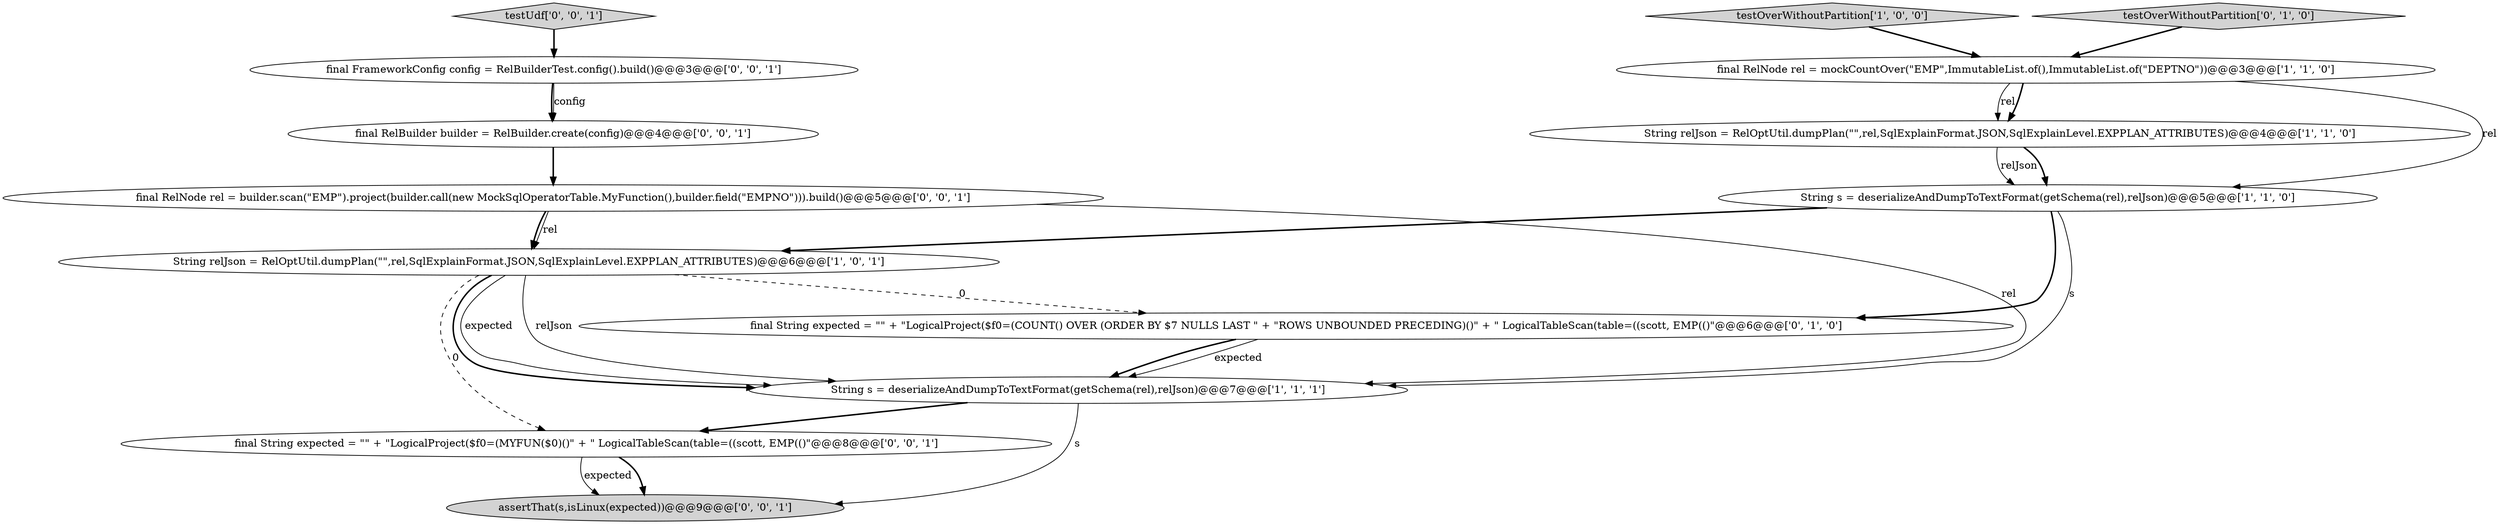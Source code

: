 digraph {
5 [style = filled, label = "String relJson = RelOptUtil.dumpPlan(\"\",rel,SqlExplainFormat.JSON,SqlExplainLevel.EXPPLAN_ATTRIBUTES)@@@4@@@['1', '1', '0']", fillcolor = white, shape = ellipse image = "AAA0AAABBB1BBB"];
12 [style = filled, label = "assertThat(s,isLinux(expected))@@@9@@@['0', '0', '1']", fillcolor = lightgray, shape = ellipse image = "AAA0AAABBB3BBB"];
9 [style = filled, label = "final RelBuilder builder = RelBuilder.create(config)@@@4@@@['0', '0', '1']", fillcolor = white, shape = ellipse image = "AAA0AAABBB3BBB"];
8 [style = filled, label = "final FrameworkConfig config = RelBuilderTest.config().build()@@@3@@@['0', '0', '1']", fillcolor = white, shape = ellipse image = "AAA0AAABBB3BBB"];
13 [style = filled, label = "final RelNode rel = builder.scan(\"EMP\").project(builder.call(new MockSqlOperatorTable.MyFunction(),builder.field(\"EMPNO\"))).build()@@@5@@@['0', '0', '1']", fillcolor = white, shape = ellipse image = "AAA0AAABBB3BBB"];
11 [style = filled, label = "final String expected = \"\" + \"LogicalProject($f0=(MYFUN($0)()\" + \" LogicalTableScan(table=((scott, EMP(()\"@@@8@@@['0', '0', '1']", fillcolor = white, shape = ellipse image = "AAA0AAABBB3BBB"];
6 [style = filled, label = "final String expected = \"\" + \"LogicalProject($f0=(COUNT() OVER (ORDER BY $7 NULLS LAST \" + \"ROWS UNBOUNDED PRECEDING)()\" + \" LogicalTableScan(table=((scott, EMP(()\"@@@6@@@['0', '1', '0']", fillcolor = white, shape = ellipse image = "AAA1AAABBB2BBB"];
10 [style = filled, label = "testUdf['0', '0', '1']", fillcolor = lightgray, shape = diamond image = "AAA0AAABBB3BBB"];
1 [style = filled, label = "final RelNode rel = mockCountOver(\"EMP\",ImmutableList.of(),ImmutableList.of(\"DEPTNO\"))@@@3@@@['1', '1', '0']", fillcolor = white, shape = ellipse image = "AAA0AAABBB1BBB"];
2 [style = filled, label = "String s = deserializeAndDumpToTextFormat(getSchema(rel),relJson)@@@7@@@['1', '1', '1']", fillcolor = white, shape = ellipse image = "AAA0AAABBB1BBB"];
7 [style = filled, label = "testOverWithoutPartition['0', '1', '0']", fillcolor = lightgray, shape = diamond image = "AAA0AAABBB2BBB"];
0 [style = filled, label = "String relJson = RelOptUtil.dumpPlan(\"\",rel,SqlExplainFormat.JSON,SqlExplainLevel.EXPPLAN_ATTRIBUTES)@@@6@@@['1', '0', '1']", fillcolor = white, shape = ellipse image = "AAA0AAABBB1BBB"];
4 [style = filled, label = "testOverWithoutPartition['1', '0', '0']", fillcolor = lightgray, shape = diamond image = "AAA0AAABBB1BBB"];
3 [style = filled, label = "String s = deserializeAndDumpToTextFormat(getSchema(rel),relJson)@@@5@@@['1', '1', '0']", fillcolor = white, shape = ellipse image = "AAA0AAABBB1BBB"];
0->2 [style = solid, label="expected"];
3->2 [style = solid, label="s"];
8->9 [style = bold, label=""];
11->12 [style = bold, label=""];
13->0 [style = bold, label=""];
2->11 [style = bold, label=""];
0->6 [style = dashed, label="0"];
9->13 [style = bold, label=""];
10->8 [style = bold, label=""];
2->12 [style = solid, label="s"];
13->0 [style = solid, label="rel"];
4->1 [style = bold, label=""];
6->2 [style = bold, label=""];
13->2 [style = solid, label="rel"];
5->3 [style = solid, label="relJson"];
3->6 [style = bold, label=""];
0->11 [style = dashed, label="0"];
1->3 [style = solid, label="rel"];
11->12 [style = solid, label="expected"];
3->0 [style = bold, label=""];
6->2 [style = solid, label="expected"];
5->3 [style = bold, label=""];
0->2 [style = solid, label="relJson"];
0->2 [style = bold, label=""];
7->1 [style = bold, label=""];
1->5 [style = solid, label="rel"];
8->9 [style = solid, label="config"];
1->5 [style = bold, label=""];
}
